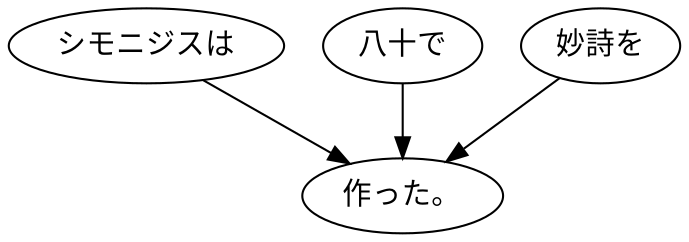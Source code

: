 digraph graph1734 {
	node0 [label="シモニジスは"];
	node1 [label="八十で"];
	node2 [label="妙詩を"];
	node3 [label="作った。"];
	node0 -> node3;
	node1 -> node3;
	node2 -> node3;
}
